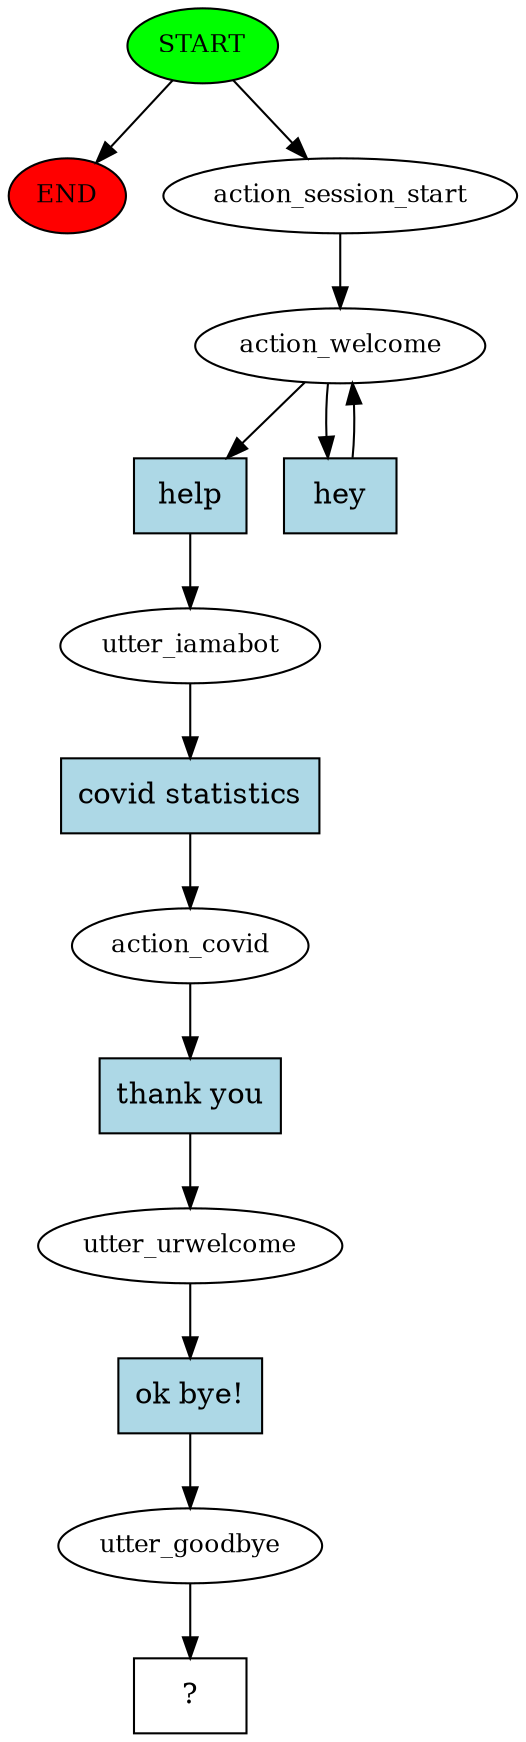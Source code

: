 digraph  {
0 [class="start active", fillcolor=green, fontsize=12, label=START, style=filled];
"-1" [class=end, fillcolor=red, fontsize=12, label=END, style=filled];
1 [class=active, fontsize=12, label=action_session_start];
2 [class=active, fontsize=12, label=action_welcome];
4 [class=active, fontsize=12, label=utter_iamabot];
5 [class=active, fontsize=12, label=action_covid];
6 [class=active, fontsize=12, label=utter_urwelcome];
7 [class=active, fontsize=12, label=utter_goodbye];
8 [class="intent dashed active", label="  ?  ", shape=rect];
9 [class="intent active", fillcolor=lightblue, label=help, shape=rect, style=filled];
10 [class="intent active", fillcolor=lightblue, label=hey, shape=rect, style=filled];
11 [class="intent active", fillcolor=lightblue, label="covid statistics", shape=rect, style=filled];
12 [class="intent active", fillcolor=lightblue, label="thank you", shape=rect, style=filled];
13 [class="intent active", fillcolor=lightblue, label="ok bye!", shape=rect, style=filled];
0 -> "-1"  [class="", key=NONE, label=""];
0 -> 1  [class=active, key=NONE, label=""];
1 -> 2  [class=active, key=NONE, label=""];
2 -> 9  [class=active, key=0];
2 -> 10  [class=active, key=0];
4 -> 11  [class=active, key=0];
5 -> 12  [class=active, key=0];
6 -> 13  [class=active, key=0];
7 -> 8  [class=active, key=NONE, label=""];
9 -> 4  [class=active, key=0];
10 -> 2  [class=active, key=0];
11 -> 5  [class=active, key=0];
12 -> 6  [class=active, key=0];
13 -> 7  [class=active, key=0];
}
